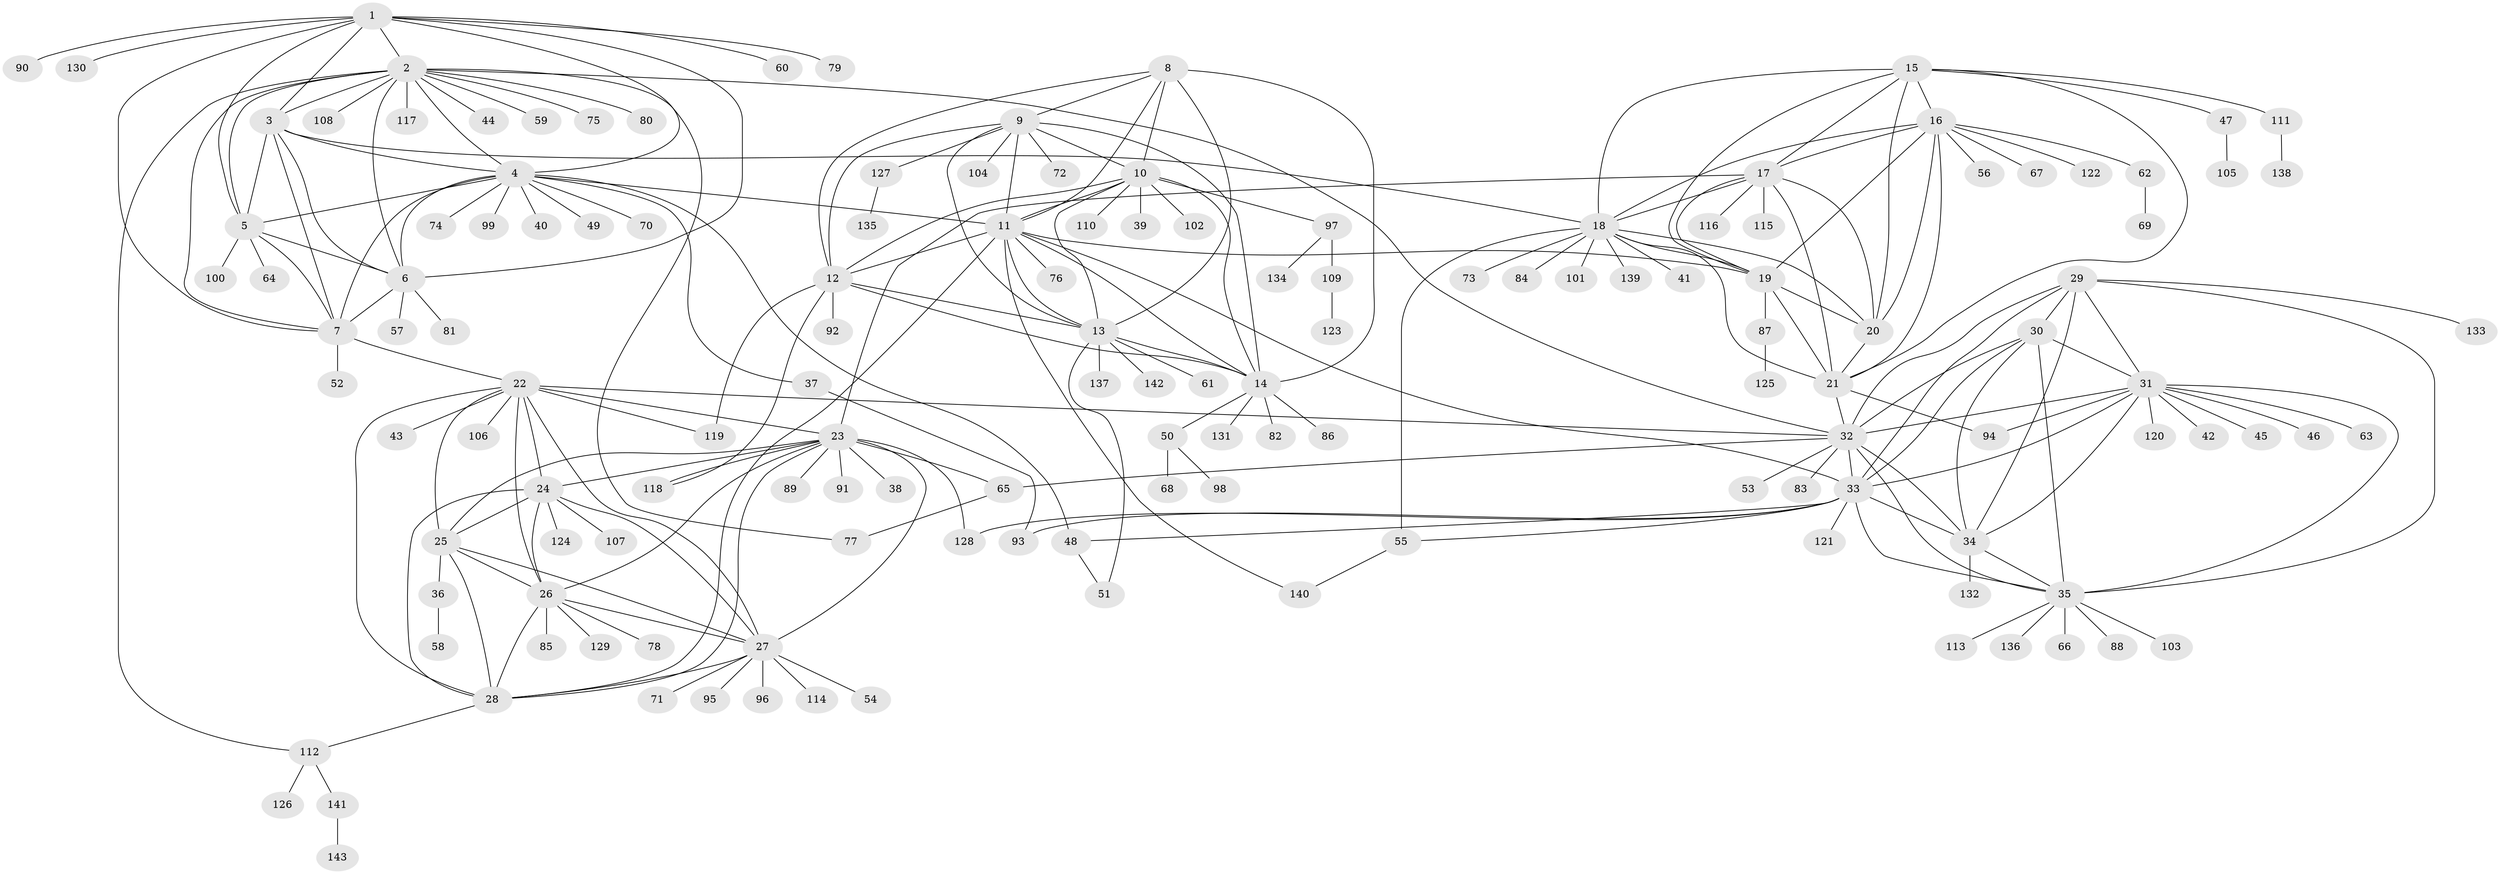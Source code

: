 // Generated by graph-tools (version 1.1) at 2025/50/03/09/25 03:50:30]
// undirected, 143 vertices, 235 edges
graph export_dot {
graph [start="1"]
  node [color=gray90,style=filled];
  1;
  2;
  3;
  4;
  5;
  6;
  7;
  8;
  9;
  10;
  11;
  12;
  13;
  14;
  15;
  16;
  17;
  18;
  19;
  20;
  21;
  22;
  23;
  24;
  25;
  26;
  27;
  28;
  29;
  30;
  31;
  32;
  33;
  34;
  35;
  36;
  37;
  38;
  39;
  40;
  41;
  42;
  43;
  44;
  45;
  46;
  47;
  48;
  49;
  50;
  51;
  52;
  53;
  54;
  55;
  56;
  57;
  58;
  59;
  60;
  61;
  62;
  63;
  64;
  65;
  66;
  67;
  68;
  69;
  70;
  71;
  72;
  73;
  74;
  75;
  76;
  77;
  78;
  79;
  80;
  81;
  82;
  83;
  84;
  85;
  86;
  87;
  88;
  89;
  90;
  91;
  92;
  93;
  94;
  95;
  96;
  97;
  98;
  99;
  100;
  101;
  102;
  103;
  104;
  105;
  106;
  107;
  108;
  109;
  110;
  111;
  112;
  113;
  114;
  115;
  116;
  117;
  118;
  119;
  120;
  121;
  122;
  123;
  124;
  125;
  126;
  127;
  128;
  129;
  130;
  131;
  132;
  133;
  134;
  135;
  136;
  137;
  138;
  139;
  140;
  141;
  142;
  143;
  1 -- 2;
  1 -- 3;
  1 -- 4;
  1 -- 5;
  1 -- 6;
  1 -- 7;
  1 -- 60;
  1 -- 79;
  1 -- 90;
  1 -- 130;
  2 -- 3;
  2 -- 4;
  2 -- 5;
  2 -- 6;
  2 -- 7;
  2 -- 32;
  2 -- 44;
  2 -- 59;
  2 -- 75;
  2 -- 77;
  2 -- 80;
  2 -- 108;
  2 -- 112;
  2 -- 117;
  3 -- 4;
  3 -- 5;
  3 -- 6;
  3 -- 7;
  3 -- 18;
  4 -- 5;
  4 -- 6;
  4 -- 7;
  4 -- 11;
  4 -- 37;
  4 -- 40;
  4 -- 48;
  4 -- 49;
  4 -- 70;
  4 -- 74;
  4 -- 99;
  5 -- 6;
  5 -- 7;
  5 -- 64;
  5 -- 100;
  6 -- 7;
  6 -- 57;
  6 -- 81;
  7 -- 22;
  7 -- 52;
  8 -- 9;
  8 -- 10;
  8 -- 11;
  8 -- 12;
  8 -- 13;
  8 -- 14;
  9 -- 10;
  9 -- 11;
  9 -- 12;
  9 -- 13;
  9 -- 14;
  9 -- 72;
  9 -- 104;
  9 -- 127;
  10 -- 11;
  10 -- 12;
  10 -- 13;
  10 -- 14;
  10 -- 39;
  10 -- 97;
  10 -- 102;
  10 -- 110;
  11 -- 12;
  11 -- 13;
  11 -- 14;
  11 -- 19;
  11 -- 28;
  11 -- 33;
  11 -- 76;
  11 -- 140;
  12 -- 13;
  12 -- 14;
  12 -- 92;
  12 -- 118;
  12 -- 119;
  13 -- 14;
  13 -- 51;
  13 -- 61;
  13 -- 137;
  13 -- 142;
  14 -- 50;
  14 -- 82;
  14 -- 86;
  14 -- 131;
  15 -- 16;
  15 -- 17;
  15 -- 18;
  15 -- 19;
  15 -- 20;
  15 -- 21;
  15 -- 47;
  15 -- 111;
  16 -- 17;
  16 -- 18;
  16 -- 19;
  16 -- 20;
  16 -- 21;
  16 -- 56;
  16 -- 62;
  16 -- 67;
  16 -- 122;
  17 -- 18;
  17 -- 19;
  17 -- 20;
  17 -- 21;
  17 -- 23;
  17 -- 115;
  17 -- 116;
  18 -- 19;
  18 -- 20;
  18 -- 21;
  18 -- 41;
  18 -- 55;
  18 -- 73;
  18 -- 84;
  18 -- 101;
  18 -- 139;
  19 -- 20;
  19 -- 21;
  19 -- 87;
  20 -- 21;
  21 -- 32;
  21 -- 94;
  22 -- 23;
  22 -- 24;
  22 -- 25;
  22 -- 26;
  22 -- 27;
  22 -- 28;
  22 -- 32;
  22 -- 43;
  22 -- 106;
  22 -- 119;
  23 -- 24;
  23 -- 25;
  23 -- 26;
  23 -- 27;
  23 -- 28;
  23 -- 38;
  23 -- 65;
  23 -- 89;
  23 -- 91;
  23 -- 118;
  23 -- 128;
  24 -- 25;
  24 -- 26;
  24 -- 27;
  24 -- 28;
  24 -- 107;
  24 -- 124;
  25 -- 26;
  25 -- 27;
  25 -- 28;
  25 -- 36;
  26 -- 27;
  26 -- 28;
  26 -- 78;
  26 -- 85;
  26 -- 129;
  27 -- 28;
  27 -- 54;
  27 -- 71;
  27 -- 95;
  27 -- 96;
  27 -- 114;
  28 -- 112;
  29 -- 30;
  29 -- 31;
  29 -- 32;
  29 -- 33;
  29 -- 34;
  29 -- 35;
  29 -- 133;
  30 -- 31;
  30 -- 32;
  30 -- 33;
  30 -- 34;
  30 -- 35;
  31 -- 32;
  31 -- 33;
  31 -- 34;
  31 -- 35;
  31 -- 42;
  31 -- 45;
  31 -- 46;
  31 -- 63;
  31 -- 94;
  31 -- 120;
  32 -- 33;
  32 -- 34;
  32 -- 35;
  32 -- 53;
  32 -- 65;
  32 -- 83;
  33 -- 34;
  33 -- 35;
  33 -- 48;
  33 -- 55;
  33 -- 93;
  33 -- 121;
  33 -- 128;
  34 -- 35;
  34 -- 132;
  35 -- 66;
  35 -- 88;
  35 -- 103;
  35 -- 113;
  35 -- 136;
  36 -- 58;
  37 -- 93;
  47 -- 105;
  48 -- 51;
  50 -- 68;
  50 -- 98;
  55 -- 140;
  62 -- 69;
  65 -- 77;
  87 -- 125;
  97 -- 109;
  97 -- 134;
  109 -- 123;
  111 -- 138;
  112 -- 126;
  112 -- 141;
  127 -- 135;
  141 -- 143;
}
